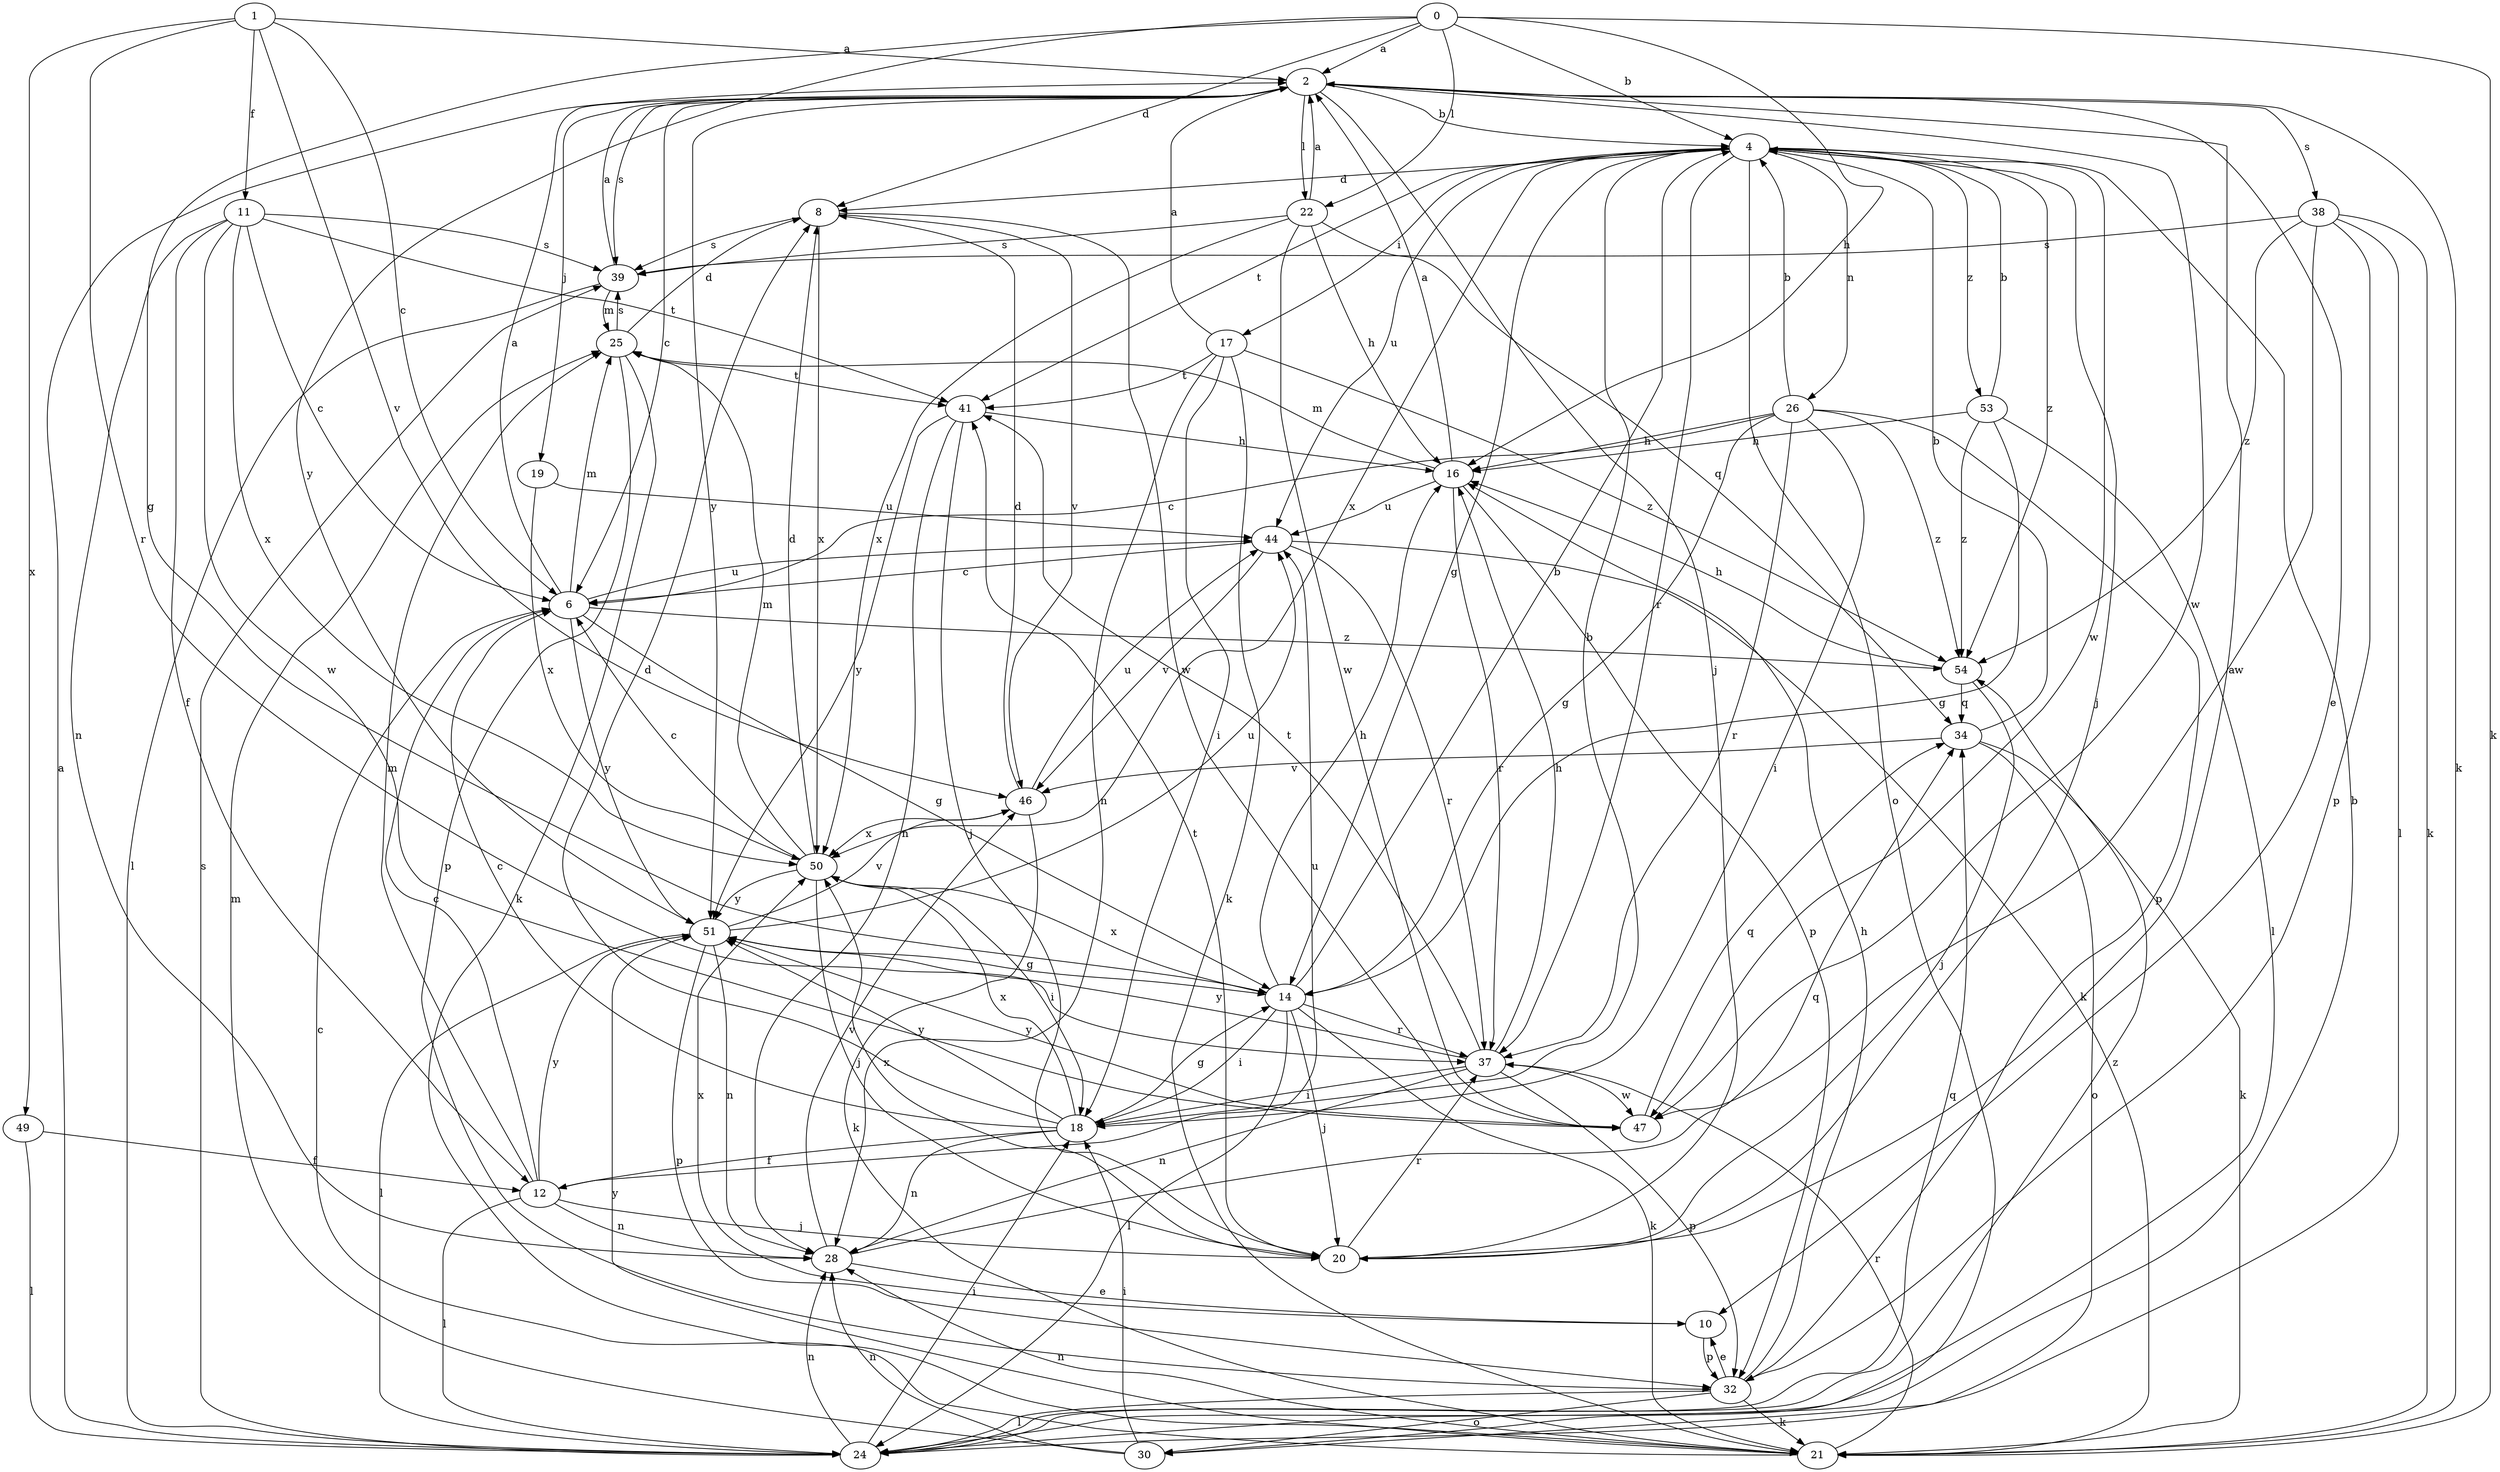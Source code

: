 strict digraph  {
0;
1;
2;
4;
6;
8;
10;
11;
12;
14;
16;
17;
18;
19;
20;
21;
22;
24;
25;
26;
28;
30;
32;
34;
37;
38;
39;
41;
44;
46;
47;
49;
50;
51;
53;
54;
0 -> 2  [label=a];
0 -> 4  [label=b];
0 -> 8  [label=d];
0 -> 14  [label=g];
0 -> 16  [label=h];
0 -> 21  [label=k];
0 -> 22  [label=l];
0 -> 51  [label=y];
1 -> 2  [label=a];
1 -> 6  [label=c];
1 -> 11  [label=f];
1 -> 37  [label=r];
1 -> 46  [label=v];
1 -> 49  [label=x];
2 -> 4  [label=b];
2 -> 6  [label=c];
2 -> 10  [label=e];
2 -> 19  [label=j];
2 -> 20  [label=j];
2 -> 21  [label=k];
2 -> 22  [label=l];
2 -> 38  [label=s];
2 -> 39  [label=s];
2 -> 47  [label=w];
2 -> 51  [label=y];
4 -> 8  [label=d];
4 -> 14  [label=g];
4 -> 17  [label=i];
4 -> 20  [label=j];
4 -> 26  [label=n];
4 -> 30  [label=o];
4 -> 37  [label=r];
4 -> 41  [label=t];
4 -> 44  [label=u];
4 -> 47  [label=w];
4 -> 50  [label=x];
4 -> 53  [label=z];
4 -> 54  [label=z];
6 -> 2  [label=a];
6 -> 14  [label=g];
6 -> 25  [label=m];
6 -> 44  [label=u];
6 -> 51  [label=y];
6 -> 54  [label=z];
8 -> 39  [label=s];
8 -> 46  [label=v];
8 -> 47  [label=w];
8 -> 50  [label=x];
10 -> 32  [label=p];
10 -> 50  [label=x];
11 -> 6  [label=c];
11 -> 12  [label=f];
11 -> 28  [label=n];
11 -> 39  [label=s];
11 -> 41  [label=t];
11 -> 47  [label=w];
11 -> 50  [label=x];
12 -> 6  [label=c];
12 -> 20  [label=j];
12 -> 24  [label=l];
12 -> 25  [label=m];
12 -> 28  [label=n];
12 -> 44  [label=u];
12 -> 51  [label=y];
14 -> 4  [label=b];
14 -> 16  [label=h];
14 -> 18  [label=i];
14 -> 20  [label=j];
14 -> 21  [label=k];
14 -> 24  [label=l];
14 -> 37  [label=r];
14 -> 50  [label=x];
16 -> 2  [label=a];
16 -> 25  [label=m];
16 -> 32  [label=p];
16 -> 37  [label=r];
16 -> 44  [label=u];
17 -> 2  [label=a];
17 -> 18  [label=i];
17 -> 21  [label=k];
17 -> 28  [label=n];
17 -> 41  [label=t];
17 -> 54  [label=z];
18 -> 4  [label=b];
18 -> 6  [label=c];
18 -> 8  [label=d];
18 -> 12  [label=f];
18 -> 14  [label=g];
18 -> 28  [label=n];
18 -> 50  [label=x];
18 -> 51  [label=y];
19 -> 44  [label=u];
19 -> 50  [label=x];
20 -> 2  [label=a];
20 -> 37  [label=r];
20 -> 41  [label=t];
20 -> 50  [label=x];
21 -> 6  [label=c];
21 -> 28  [label=n];
21 -> 37  [label=r];
21 -> 51  [label=y];
22 -> 2  [label=a];
22 -> 16  [label=h];
22 -> 34  [label=q];
22 -> 39  [label=s];
22 -> 47  [label=w];
22 -> 50  [label=x];
24 -> 2  [label=a];
24 -> 4  [label=b];
24 -> 18  [label=i];
24 -> 28  [label=n];
24 -> 34  [label=q];
24 -> 39  [label=s];
24 -> 54  [label=z];
25 -> 8  [label=d];
25 -> 21  [label=k];
25 -> 32  [label=p];
25 -> 39  [label=s];
25 -> 41  [label=t];
26 -> 4  [label=b];
26 -> 6  [label=c];
26 -> 14  [label=g];
26 -> 16  [label=h];
26 -> 18  [label=i];
26 -> 32  [label=p];
26 -> 37  [label=r];
26 -> 54  [label=z];
28 -> 10  [label=e];
28 -> 34  [label=q];
28 -> 46  [label=v];
30 -> 18  [label=i];
30 -> 25  [label=m];
30 -> 28  [label=n];
32 -> 10  [label=e];
32 -> 16  [label=h];
32 -> 21  [label=k];
32 -> 24  [label=l];
32 -> 30  [label=o];
34 -> 4  [label=b];
34 -> 21  [label=k];
34 -> 30  [label=o];
34 -> 46  [label=v];
37 -> 16  [label=h];
37 -> 18  [label=i];
37 -> 28  [label=n];
37 -> 32  [label=p];
37 -> 41  [label=t];
37 -> 47  [label=w];
37 -> 51  [label=y];
38 -> 21  [label=k];
38 -> 24  [label=l];
38 -> 32  [label=p];
38 -> 39  [label=s];
38 -> 47  [label=w];
38 -> 54  [label=z];
39 -> 2  [label=a];
39 -> 24  [label=l];
39 -> 25  [label=m];
41 -> 16  [label=h];
41 -> 20  [label=j];
41 -> 28  [label=n];
41 -> 51  [label=y];
44 -> 6  [label=c];
44 -> 21  [label=k];
44 -> 37  [label=r];
44 -> 46  [label=v];
46 -> 8  [label=d];
46 -> 21  [label=k];
46 -> 44  [label=u];
46 -> 50  [label=x];
47 -> 34  [label=q];
47 -> 51  [label=y];
49 -> 12  [label=f];
49 -> 24  [label=l];
50 -> 6  [label=c];
50 -> 8  [label=d];
50 -> 18  [label=i];
50 -> 20  [label=j];
50 -> 25  [label=m];
50 -> 51  [label=y];
51 -> 14  [label=g];
51 -> 24  [label=l];
51 -> 28  [label=n];
51 -> 32  [label=p];
51 -> 44  [label=u];
51 -> 46  [label=v];
53 -> 4  [label=b];
53 -> 14  [label=g];
53 -> 16  [label=h];
53 -> 24  [label=l];
53 -> 54  [label=z];
54 -> 16  [label=h];
54 -> 20  [label=j];
54 -> 34  [label=q];
}
